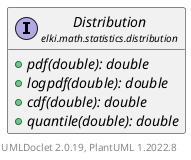 @startuml
    remove .*\.(Instance|Par|Parameterizer|Factory)$
    set namespaceSeparator none
    hide empty fields
    hide empty methods

    interface "<size:14>Distribution.Parameterizer\n<size:10>elki.math.statistics.distribution" as elki.math.statistics.distribution.Distribution.Parameterizer [[Distribution.Parameterizer.html]] {
        {static} +LOCATION_ID: OptionID
        {static} +SCALE_ID: OptionID
        {static} +SHAPE_ID: OptionID
    }

    interface "<size:14>Parameterizer\n<size:10>elki.utilities.optionhandling" as elki.utilities.optionhandling.Parameterizer [[../../../utilities/optionhandling/Parameterizer.html]] {
        {abstract} +make(): Object
    }
    interface "<size:14>Distribution\n<size:10>elki.math.statistics.distribution" as elki.math.statistics.distribution.Distribution [[Distribution.html]] {
        {abstract} +pdf(double): double
        {abstract} +logpdf(double): double
        {abstract} +cdf(double): double
        {abstract} +quantile(double): double
    }

    elki.utilities.optionhandling.Parameterizer <|-- elki.math.statistics.distribution.Distribution.Parameterizer
    elki.math.statistics.distribution.Distribution +-- elki.math.statistics.distribution.Distribution.Parameterizer

    center footer UMLDoclet 2.0.19, PlantUML 1.2022.8
@enduml
